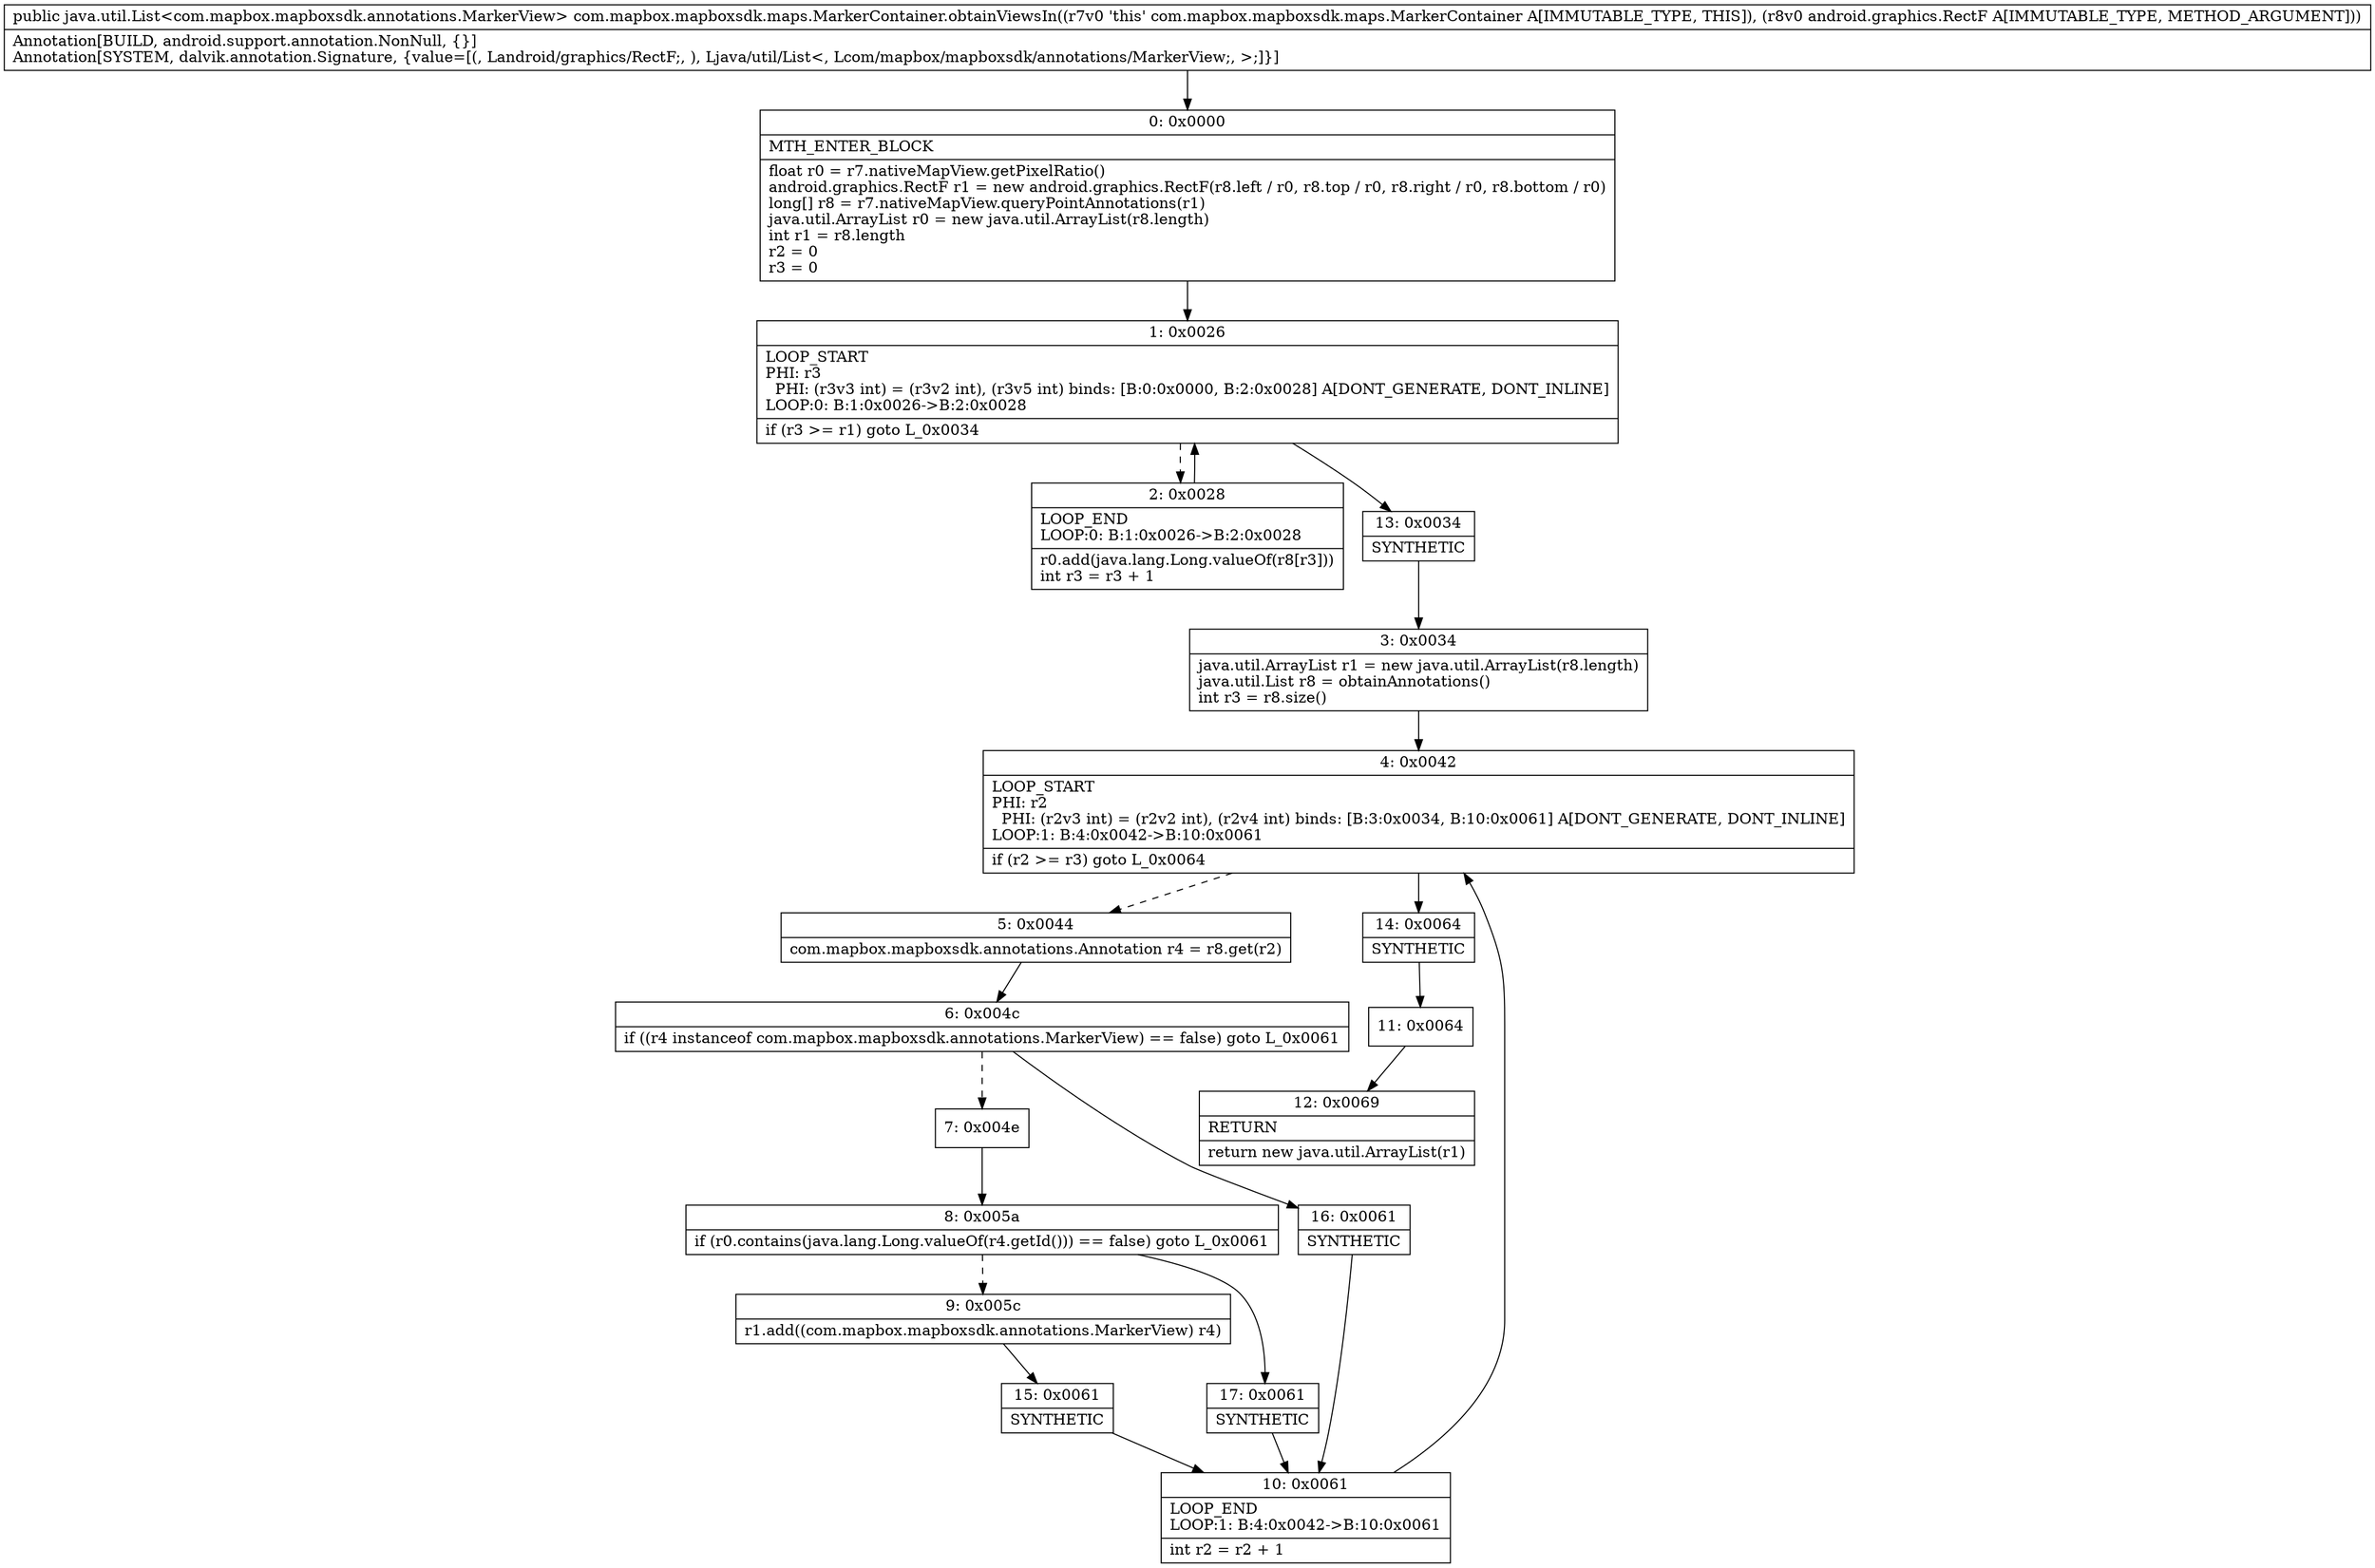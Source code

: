 digraph "CFG forcom.mapbox.mapboxsdk.maps.MarkerContainer.obtainViewsIn(Landroid\/graphics\/RectF;)Ljava\/util\/List;" {
Node_0 [shape=record,label="{0\:\ 0x0000|MTH_ENTER_BLOCK\l|float r0 = r7.nativeMapView.getPixelRatio()\landroid.graphics.RectF r1 = new android.graphics.RectF(r8.left \/ r0, r8.top \/ r0, r8.right \/ r0, r8.bottom \/ r0)\llong[] r8 = r7.nativeMapView.queryPointAnnotations(r1)\ljava.util.ArrayList r0 = new java.util.ArrayList(r8.length)\lint r1 = r8.length\lr2 = 0\lr3 = 0\l}"];
Node_1 [shape=record,label="{1\:\ 0x0026|LOOP_START\lPHI: r3 \l  PHI: (r3v3 int) = (r3v2 int), (r3v5 int) binds: [B:0:0x0000, B:2:0x0028] A[DONT_GENERATE, DONT_INLINE]\lLOOP:0: B:1:0x0026\-\>B:2:0x0028\l|if (r3 \>= r1) goto L_0x0034\l}"];
Node_2 [shape=record,label="{2\:\ 0x0028|LOOP_END\lLOOP:0: B:1:0x0026\-\>B:2:0x0028\l|r0.add(java.lang.Long.valueOf(r8[r3]))\lint r3 = r3 + 1\l}"];
Node_3 [shape=record,label="{3\:\ 0x0034|java.util.ArrayList r1 = new java.util.ArrayList(r8.length)\ljava.util.List r8 = obtainAnnotations()\lint r3 = r8.size()\l}"];
Node_4 [shape=record,label="{4\:\ 0x0042|LOOP_START\lPHI: r2 \l  PHI: (r2v3 int) = (r2v2 int), (r2v4 int) binds: [B:3:0x0034, B:10:0x0061] A[DONT_GENERATE, DONT_INLINE]\lLOOP:1: B:4:0x0042\-\>B:10:0x0061\l|if (r2 \>= r3) goto L_0x0064\l}"];
Node_5 [shape=record,label="{5\:\ 0x0044|com.mapbox.mapboxsdk.annotations.Annotation r4 = r8.get(r2)\l}"];
Node_6 [shape=record,label="{6\:\ 0x004c|if ((r4 instanceof com.mapbox.mapboxsdk.annotations.MarkerView) == false) goto L_0x0061\l}"];
Node_7 [shape=record,label="{7\:\ 0x004e}"];
Node_8 [shape=record,label="{8\:\ 0x005a|if (r0.contains(java.lang.Long.valueOf(r4.getId())) == false) goto L_0x0061\l}"];
Node_9 [shape=record,label="{9\:\ 0x005c|r1.add((com.mapbox.mapboxsdk.annotations.MarkerView) r4)\l}"];
Node_10 [shape=record,label="{10\:\ 0x0061|LOOP_END\lLOOP:1: B:4:0x0042\-\>B:10:0x0061\l|int r2 = r2 + 1\l}"];
Node_11 [shape=record,label="{11\:\ 0x0064}"];
Node_12 [shape=record,label="{12\:\ 0x0069|RETURN\l|return new java.util.ArrayList(r1)\l}"];
Node_13 [shape=record,label="{13\:\ 0x0034|SYNTHETIC\l}"];
Node_14 [shape=record,label="{14\:\ 0x0064|SYNTHETIC\l}"];
Node_15 [shape=record,label="{15\:\ 0x0061|SYNTHETIC\l}"];
Node_16 [shape=record,label="{16\:\ 0x0061|SYNTHETIC\l}"];
Node_17 [shape=record,label="{17\:\ 0x0061|SYNTHETIC\l}"];
MethodNode[shape=record,label="{public java.util.List\<com.mapbox.mapboxsdk.annotations.MarkerView\> com.mapbox.mapboxsdk.maps.MarkerContainer.obtainViewsIn((r7v0 'this' com.mapbox.mapboxsdk.maps.MarkerContainer A[IMMUTABLE_TYPE, THIS]), (r8v0 android.graphics.RectF A[IMMUTABLE_TYPE, METHOD_ARGUMENT]))  | Annotation[BUILD, android.support.annotation.NonNull, \{\}]\lAnnotation[SYSTEM, dalvik.annotation.Signature, \{value=[(, Landroid\/graphics\/RectF;, ), Ljava\/util\/List\<, Lcom\/mapbox\/mapboxsdk\/annotations\/MarkerView;, \>;]\}]\l}"];
MethodNode -> Node_0;
Node_0 -> Node_1;
Node_1 -> Node_2[style=dashed];
Node_1 -> Node_13;
Node_2 -> Node_1;
Node_3 -> Node_4;
Node_4 -> Node_5[style=dashed];
Node_4 -> Node_14;
Node_5 -> Node_6;
Node_6 -> Node_7[style=dashed];
Node_6 -> Node_16;
Node_7 -> Node_8;
Node_8 -> Node_9[style=dashed];
Node_8 -> Node_17;
Node_9 -> Node_15;
Node_10 -> Node_4;
Node_11 -> Node_12;
Node_13 -> Node_3;
Node_14 -> Node_11;
Node_15 -> Node_10;
Node_16 -> Node_10;
Node_17 -> Node_10;
}

